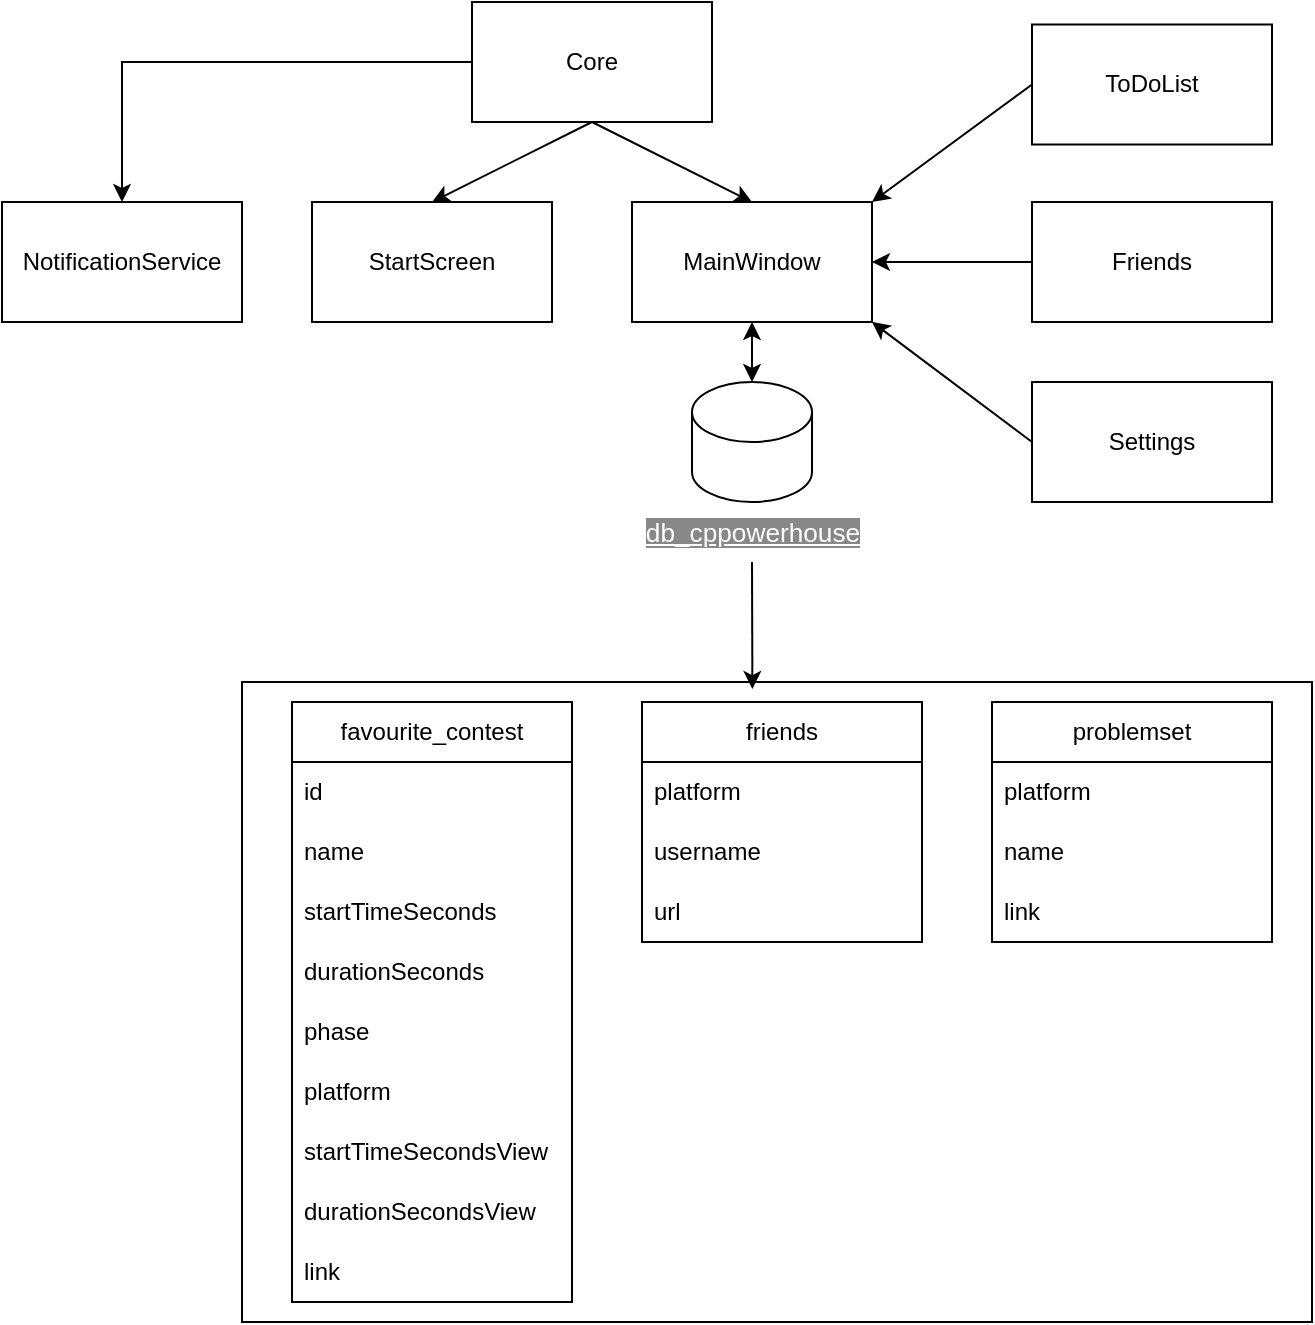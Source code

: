<mxfile version="22.1.4" type="device">
  <diagram name="Page-1" id="Ivk7CUhVoMojKeVd6gZh">
    <mxGraphModel dx="1419" dy="634" grid="1" gridSize="10" guides="1" tooltips="1" connect="1" arrows="1" fold="1" page="1" pageScale="1" pageWidth="850" pageHeight="1100" math="0" shadow="0">
      <root>
        <mxCell id="0" />
        <mxCell id="1" parent="0" />
        <mxCell id="4aZllrbJ_D_fgoe5qWXL-2" value="" style="edgeStyle=orthogonalEdgeStyle;rounded=0;orthogonalLoop=1;jettySize=auto;html=1;" edge="1" parent="1" source="-SY4UaUG2rWS23JNXaPK-1" target="4aZllrbJ_D_fgoe5qWXL-1">
          <mxGeometry relative="1" as="geometry" />
        </mxCell>
        <mxCell id="-SY4UaUG2rWS23JNXaPK-1" value="" style="rounded=0;whiteSpace=wrap;html=1;" parent="1" vertex="1">
          <mxGeometry x="345" y="30" width="120" height="60" as="geometry" />
        </mxCell>
        <mxCell id="-SY4UaUG2rWS23JNXaPK-2" value="Core" style="text;html=1;strokeColor=none;fillColor=none;align=center;verticalAlign=middle;whiteSpace=wrap;rounded=0;" parent="1" vertex="1">
          <mxGeometry x="350" y="41.25" width="110" height="37.5" as="geometry" />
        </mxCell>
        <mxCell id="-SY4UaUG2rWS23JNXaPK-3" value="" style="rounded=0;whiteSpace=wrap;html=1;" parent="1" vertex="1">
          <mxGeometry x="265" y="130" width="120" height="60" as="geometry" />
        </mxCell>
        <mxCell id="-SY4UaUG2rWS23JNXaPK-4" value="StartScreen" style="text;html=1;strokeColor=none;fillColor=none;align=center;verticalAlign=middle;whiteSpace=wrap;rounded=0;" parent="1" vertex="1">
          <mxGeometry x="270" y="141.25" width="110" height="37.5" as="geometry" />
        </mxCell>
        <mxCell id="-SY4UaUG2rWS23JNXaPK-5" value="" style="rounded=0;whiteSpace=wrap;html=1;" parent="1" vertex="1">
          <mxGeometry x="425" y="130" width="120" height="60" as="geometry" />
        </mxCell>
        <mxCell id="-SY4UaUG2rWS23JNXaPK-6" value="MainWindow" style="text;html=1;strokeColor=none;fillColor=none;align=center;verticalAlign=middle;whiteSpace=wrap;rounded=0;" parent="1" vertex="1">
          <mxGeometry x="430" y="141.25" width="110" height="37.5" as="geometry" />
        </mxCell>
        <mxCell id="-SY4UaUG2rWS23JNXaPK-7" value="" style="rounded=0;whiteSpace=wrap;html=1;" parent="1" vertex="1">
          <mxGeometry x="625" y="41.25" width="120" height="60" as="geometry" />
        </mxCell>
        <mxCell id="-SY4UaUG2rWS23JNXaPK-8" value="ToDoList" style="text;html=1;strokeColor=none;fillColor=none;align=center;verticalAlign=middle;whiteSpace=wrap;rounded=0;" parent="1" vertex="1">
          <mxGeometry x="630" y="52.5" width="110" height="37.5" as="geometry" />
        </mxCell>
        <mxCell id="-SY4UaUG2rWS23JNXaPK-9" value="" style="rounded=0;whiteSpace=wrap;html=1;" parent="1" vertex="1">
          <mxGeometry x="625" y="130" width="120" height="60" as="geometry" />
        </mxCell>
        <mxCell id="-SY4UaUG2rWS23JNXaPK-10" value="Friends" style="text;html=1;strokeColor=none;fillColor=none;align=center;verticalAlign=middle;whiteSpace=wrap;rounded=0;" parent="1" vertex="1">
          <mxGeometry x="630" y="141.25" width="110" height="37.5" as="geometry" />
        </mxCell>
        <mxCell id="-SY4UaUG2rWS23JNXaPK-11" value="" style="rounded=0;whiteSpace=wrap;html=1;" parent="1" vertex="1">
          <mxGeometry x="625" y="220" width="120" height="60" as="geometry" />
        </mxCell>
        <mxCell id="-SY4UaUG2rWS23JNXaPK-12" value="Settings" style="text;html=1;strokeColor=none;fillColor=none;align=center;verticalAlign=middle;whiteSpace=wrap;rounded=0;" parent="1" vertex="1">
          <mxGeometry x="630" y="231.25" width="110" height="37.5" as="geometry" />
        </mxCell>
        <mxCell id="-SY4UaUG2rWS23JNXaPK-13" value="" style="shape=cylinder3;whiteSpace=wrap;html=1;boundedLbl=1;backgroundOutline=1;size=15;" parent="1" vertex="1">
          <mxGeometry x="455" y="220" width="60" height="60" as="geometry" />
        </mxCell>
        <mxCell id="-SY4UaUG2rWS23JNXaPK-14" value="" style="endArrow=classic;html=1;rounded=0;exitX=0.5;exitY=1;exitDx=0;exitDy=0;entryX=0.5;entryY=0;entryDx=0;entryDy=0;" parent="1" source="-SY4UaUG2rWS23JNXaPK-1" target="-SY4UaUG2rWS23JNXaPK-3" edge="1">
          <mxGeometry width="50" height="50" relative="1" as="geometry">
            <mxPoint x="465" y="170" as="sourcePoint" />
            <mxPoint x="515" y="120" as="targetPoint" />
          </mxGeometry>
        </mxCell>
        <mxCell id="-SY4UaUG2rWS23JNXaPK-15" value="" style="endArrow=classic;html=1;rounded=0;entryX=0.5;entryY=0;entryDx=0;entryDy=0;" parent="1" target="-SY4UaUG2rWS23JNXaPK-5" edge="1">
          <mxGeometry width="50" height="50" relative="1" as="geometry">
            <mxPoint x="405" y="90" as="sourcePoint" />
            <mxPoint x="515" y="120" as="targetPoint" />
          </mxGeometry>
        </mxCell>
        <mxCell id="-SY4UaUG2rWS23JNXaPK-16" value="" style="endArrow=classic;startArrow=classic;html=1;rounded=0;entryX=0.5;entryY=1;entryDx=0;entryDy=0;exitX=0.5;exitY=0;exitDx=0;exitDy=0;exitPerimeter=0;" parent="1" source="-SY4UaUG2rWS23JNXaPK-13" target="-SY4UaUG2rWS23JNXaPK-5" edge="1">
          <mxGeometry width="50" height="50" relative="1" as="geometry">
            <mxPoint x="365" y="270" as="sourcePoint" />
            <mxPoint x="415" y="220" as="targetPoint" />
          </mxGeometry>
        </mxCell>
        <mxCell id="-SY4UaUG2rWS23JNXaPK-17" value="" style="endArrow=classic;html=1;rounded=0;exitX=0;exitY=0.5;exitDx=0;exitDy=0;entryX=1;entryY=0;entryDx=0;entryDy=0;" parent="1" source="-SY4UaUG2rWS23JNXaPK-7" target="-SY4UaUG2rWS23JNXaPK-5" edge="1">
          <mxGeometry width="50" height="50" relative="1" as="geometry">
            <mxPoint x="565" y="130" as="sourcePoint" />
            <mxPoint x="575" y="70" as="targetPoint" />
          </mxGeometry>
        </mxCell>
        <mxCell id="-SY4UaUG2rWS23JNXaPK-18" value="" style="endArrow=classic;html=1;rounded=0;exitX=0;exitY=0.5;exitDx=0;exitDy=0;" parent="1" source="-SY4UaUG2rWS23JNXaPK-9" edge="1">
          <mxGeometry width="50" height="50" relative="1" as="geometry">
            <mxPoint x="545" y="250" as="sourcePoint" />
            <mxPoint x="545" y="160" as="targetPoint" />
          </mxGeometry>
        </mxCell>
        <mxCell id="-SY4UaUG2rWS23JNXaPK-19" value="" style="endArrow=classic;html=1;rounded=0;exitX=0;exitY=0.5;exitDx=0;exitDy=0;entryX=1;entryY=1;entryDx=0;entryDy=0;" parent="1" source="-SY4UaUG2rWS23JNXaPK-11" target="-SY4UaUG2rWS23JNXaPK-5" edge="1">
          <mxGeometry width="50" height="50" relative="1" as="geometry">
            <mxPoint x="565" y="260" as="sourcePoint" />
            <mxPoint x="545" y="160" as="targetPoint" />
          </mxGeometry>
        </mxCell>
        <mxCell id="-SY4UaUG2rWS23JNXaPK-20" value="&lt;a style=&quot;box-sizing: border-box; color: rgb(255, 255, 255); font-family: sans-serif; font-size: 13.12px; text-align: left; background-color: rgb(136, 136, 136);&quot; draggable=&quot;false&quot; data-raw-text=&quot;db_cppowerhouse&quot; href=&quot;http://localhost/phpmyadmin/index.php?route=/database/structure&amp;amp;db=db_cppowerhouse&quot;&gt;db_cppowerhouse&lt;/a&gt;" style="text;html=1;strokeColor=none;fillColor=none;align=center;verticalAlign=middle;whiteSpace=wrap;rounded=0;" parent="1" vertex="1">
          <mxGeometry x="427.5" y="280" width="115" height="30" as="geometry" />
        </mxCell>
        <mxCell id="-SY4UaUG2rWS23JNXaPK-26" value="" style="rounded=0;whiteSpace=wrap;html=1;" parent="1" vertex="1">
          <mxGeometry x="230" y="370" width="535" height="320" as="geometry" />
        </mxCell>
        <mxCell id="-SY4UaUG2rWS23JNXaPK-21" value="favourite_contest" style="swimlane;fontStyle=0;childLayout=stackLayout;horizontal=1;startSize=30;horizontalStack=0;resizeParent=1;resizeParentMax=0;resizeLast=0;collapsible=1;marginBottom=0;whiteSpace=wrap;html=1;" parent="1" vertex="1">
          <mxGeometry x="255" y="380" width="140" height="300" as="geometry">
            <mxRectangle x="200" y="410" width="130" height="30" as="alternateBounds" />
          </mxGeometry>
        </mxCell>
        <mxCell id="-SY4UaUG2rWS23JNXaPK-22" value="id" style="text;strokeColor=none;fillColor=none;align=left;verticalAlign=middle;spacingLeft=4;spacingRight=4;overflow=hidden;points=[[0,0.5],[1,0.5]];portConstraint=eastwest;rotatable=0;whiteSpace=wrap;html=1;" parent="-SY4UaUG2rWS23JNXaPK-21" vertex="1">
          <mxGeometry y="30" width="140" height="30" as="geometry" />
        </mxCell>
        <mxCell id="-SY4UaUG2rWS23JNXaPK-23" value="name" style="text;strokeColor=none;fillColor=none;align=left;verticalAlign=middle;spacingLeft=4;spacingRight=4;overflow=hidden;points=[[0,0.5],[1,0.5]];portConstraint=eastwest;rotatable=0;whiteSpace=wrap;html=1;" parent="-SY4UaUG2rWS23JNXaPK-21" vertex="1">
          <mxGeometry y="60" width="140" height="30" as="geometry" />
        </mxCell>
        <mxCell id="-SY4UaUG2rWS23JNXaPK-24" value="startTimeSeconds" style="text;strokeColor=none;fillColor=none;align=left;verticalAlign=middle;spacingLeft=4;spacingRight=4;overflow=hidden;points=[[0,0.5],[1,0.5]];portConstraint=eastwest;rotatable=0;whiteSpace=wrap;html=1;" parent="-SY4UaUG2rWS23JNXaPK-21" vertex="1">
          <mxGeometry y="90" width="140" height="30" as="geometry" />
        </mxCell>
        <mxCell id="-SY4UaUG2rWS23JNXaPK-29" value="durationSeconds" style="text;strokeColor=none;fillColor=none;align=left;verticalAlign=middle;spacingLeft=4;spacingRight=4;overflow=hidden;points=[[0,0.5],[1,0.5]];portConstraint=eastwest;rotatable=0;whiteSpace=wrap;html=1;" parent="-SY4UaUG2rWS23JNXaPK-21" vertex="1">
          <mxGeometry y="120" width="140" height="30" as="geometry" />
        </mxCell>
        <mxCell id="-SY4UaUG2rWS23JNXaPK-30" value="phase" style="text;strokeColor=none;fillColor=none;align=left;verticalAlign=middle;spacingLeft=4;spacingRight=4;overflow=hidden;points=[[0,0.5],[1,0.5]];portConstraint=eastwest;rotatable=0;whiteSpace=wrap;html=1;" parent="-SY4UaUG2rWS23JNXaPK-21" vertex="1">
          <mxGeometry y="150" width="140" height="30" as="geometry" />
        </mxCell>
        <mxCell id="-SY4UaUG2rWS23JNXaPK-31" value="platform" style="text;strokeColor=none;fillColor=none;align=left;verticalAlign=middle;spacingLeft=4;spacingRight=4;overflow=hidden;points=[[0,0.5],[1,0.5]];portConstraint=eastwest;rotatable=0;whiteSpace=wrap;html=1;" parent="-SY4UaUG2rWS23JNXaPK-21" vertex="1">
          <mxGeometry y="180" width="140" height="30" as="geometry" />
        </mxCell>
        <mxCell id="-SY4UaUG2rWS23JNXaPK-32" value="startTimeSecondsView" style="text;strokeColor=none;fillColor=none;align=left;verticalAlign=middle;spacingLeft=4;spacingRight=4;overflow=hidden;points=[[0,0.5],[1,0.5]];portConstraint=eastwest;rotatable=0;whiteSpace=wrap;html=1;" parent="-SY4UaUG2rWS23JNXaPK-21" vertex="1">
          <mxGeometry y="210" width="140" height="30" as="geometry" />
        </mxCell>
        <mxCell id="-SY4UaUG2rWS23JNXaPK-33" value="durationSecondsView" style="text;strokeColor=none;fillColor=none;align=left;verticalAlign=middle;spacingLeft=4;spacingRight=4;overflow=hidden;points=[[0,0.5],[1,0.5]];portConstraint=eastwest;rotatable=0;whiteSpace=wrap;html=1;" parent="-SY4UaUG2rWS23JNXaPK-21" vertex="1">
          <mxGeometry y="240" width="140" height="30" as="geometry" />
        </mxCell>
        <mxCell id="-SY4UaUG2rWS23JNXaPK-34" value="link" style="text;strokeColor=none;fillColor=none;align=left;verticalAlign=middle;spacingLeft=4;spacingRight=4;overflow=hidden;points=[[0,0.5],[1,0.5]];portConstraint=eastwest;rotatable=0;whiteSpace=wrap;html=1;" parent="-SY4UaUG2rWS23JNXaPK-21" vertex="1">
          <mxGeometry y="270" width="140" height="30" as="geometry" />
        </mxCell>
        <mxCell id="-SY4UaUG2rWS23JNXaPK-27" value="" style="endArrow=classic;html=1;rounded=0;exitX=0.5;exitY=1;exitDx=0;exitDy=0;entryX=0.477;entryY=0.011;entryDx=0;entryDy=0;entryPerimeter=0;" parent="1" source="-SY4UaUG2rWS23JNXaPK-20" target="-SY4UaUG2rWS23JNXaPK-26" edge="1">
          <mxGeometry width="50" height="50" relative="1" as="geometry">
            <mxPoint x="455" y="380" as="sourcePoint" />
            <mxPoint x="505" y="330" as="targetPoint" />
          </mxGeometry>
        </mxCell>
        <mxCell id="-SY4UaUG2rWS23JNXaPK-35" value="friends" style="swimlane;fontStyle=0;childLayout=stackLayout;horizontal=1;startSize=30;horizontalStack=0;resizeParent=1;resizeParentMax=0;resizeLast=0;collapsible=1;marginBottom=0;whiteSpace=wrap;html=1;" parent="1" vertex="1">
          <mxGeometry x="430" y="380" width="140" height="120" as="geometry" />
        </mxCell>
        <mxCell id="-SY4UaUG2rWS23JNXaPK-36" value="platform" style="text;strokeColor=none;fillColor=none;align=left;verticalAlign=middle;spacingLeft=4;spacingRight=4;overflow=hidden;points=[[0,0.5],[1,0.5]];portConstraint=eastwest;rotatable=0;whiteSpace=wrap;html=1;" parent="-SY4UaUG2rWS23JNXaPK-35" vertex="1">
          <mxGeometry y="30" width="140" height="30" as="geometry" />
        </mxCell>
        <mxCell id="-SY4UaUG2rWS23JNXaPK-37" value="username" style="text;strokeColor=none;fillColor=none;align=left;verticalAlign=middle;spacingLeft=4;spacingRight=4;overflow=hidden;points=[[0,0.5],[1,0.5]];portConstraint=eastwest;rotatable=0;whiteSpace=wrap;html=1;" parent="-SY4UaUG2rWS23JNXaPK-35" vertex="1">
          <mxGeometry y="60" width="140" height="30" as="geometry" />
        </mxCell>
        <mxCell id="-SY4UaUG2rWS23JNXaPK-38" value="url" style="text;strokeColor=none;fillColor=none;align=left;verticalAlign=middle;spacingLeft=4;spacingRight=4;overflow=hidden;points=[[0,0.5],[1,0.5]];portConstraint=eastwest;rotatable=0;whiteSpace=wrap;html=1;" parent="-SY4UaUG2rWS23JNXaPK-35" vertex="1">
          <mxGeometry y="90" width="140" height="30" as="geometry" />
        </mxCell>
        <mxCell id="-SY4UaUG2rWS23JNXaPK-39" value="problemset" style="swimlane;fontStyle=0;childLayout=stackLayout;horizontal=1;startSize=30;horizontalStack=0;resizeParent=1;resizeParentMax=0;resizeLast=0;collapsible=1;marginBottom=0;whiteSpace=wrap;html=1;" parent="1" vertex="1">
          <mxGeometry x="605" y="380" width="140" height="120" as="geometry" />
        </mxCell>
        <mxCell id="-SY4UaUG2rWS23JNXaPK-40" value="platform" style="text;strokeColor=none;fillColor=none;align=left;verticalAlign=middle;spacingLeft=4;spacingRight=4;overflow=hidden;points=[[0,0.5],[1,0.5]];portConstraint=eastwest;rotatable=0;whiteSpace=wrap;html=1;" parent="-SY4UaUG2rWS23JNXaPK-39" vertex="1">
          <mxGeometry y="30" width="140" height="30" as="geometry" />
        </mxCell>
        <mxCell id="-SY4UaUG2rWS23JNXaPK-41" value="name" style="text;strokeColor=none;fillColor=none;align=left;verticalAlign=middle;spacingLeft=4;spacingRight=4;overflow=hidden;points=[[0,0.5],[1,0.5]];portConstraint=eastwest;rotatable=0;whiteSpace=wrap;html=1;" parent="-SY4UaUG2rWS23JNXaPK-39" vertex="1">
          <mxGeometry y="60" width="140" height="30" as="geometry" />
        </mxCell>
        <mxCell id="-SY4UaUG2rWS23JNXaPK-42" value="link" style="text;strokeColor=none;fillColor=none;align=left;verticalAlign=middle;spacingLeft=4;spacingRight=4;overflow=hidden;points=[[0,0.5],[1,0.5]];portConstraint=eastwest;rotatable=0;whiteSpace=wrap;html=1;" parent="-SY4UaUG2rWS23JNXaPK-39" vertex="1">
          <mxGeometry y="90" width="140" height="30" as="geometry" />
        </mxCell>
        <mxCell id="4aZllrbJ_D_fgoe5qWXL-1" value="NotificationService" style="whiteSpace=wrap;html=1;rounded=0;" vertex="1" parent="1">
          <mxGeometry x="110" y="130" width="120" height="60" as="geometry" />
        </mxCell>
      </root>
    </mxGraphModel>
  </diagram>
</mxfile>
